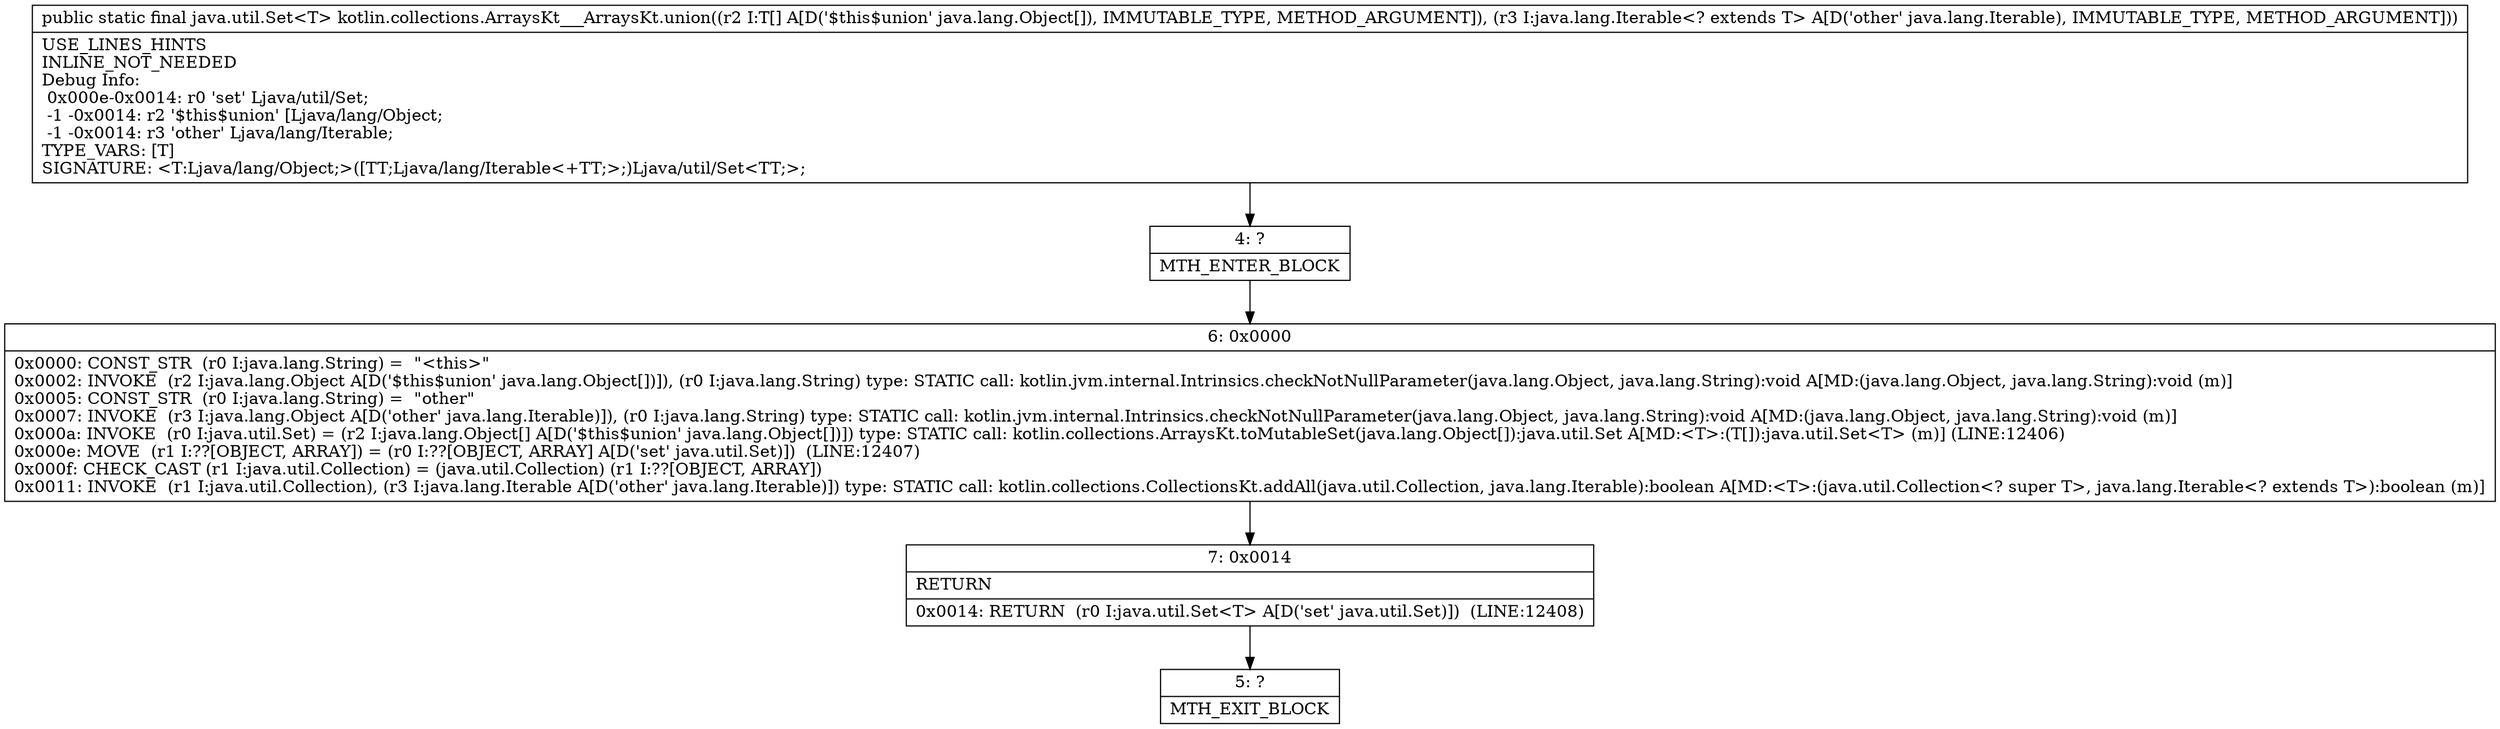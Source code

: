 digraph "CFG forkotlin.collections.ArraysKt___ArraysKt.union([Ljava\/lang\/Object;Ljava\/lang\/Iterable;)Ljava\/util\/Set;" {
Node_4 [shape=record,label="{4\:\ ?|MTH_ENTER_BLOCK\l}"];
Node_6 [shape=record,label="{6\:\ 0x0000|0x0000: CONST_STR  (r0 I:java.lang.String) =  \"\<this\>\" \l0x0002: INVOKE  (r2 I:java.lang.Object A[D('$this$union' java.lang.Object[])]), (r0 I:java.lang.String) type: STATIC call: kotlin.jvm.internal.Intrinsics.checkNotNullParameter(java.lang.Object, java.lang.String):void A[MD:(java.lang.Object, java.lang.String):void (m)]\l0x0005: CONST_STR  (r0 I:java.lang.String) =  \"other\" \l0x0007: INVOKE  (r3 I:java.lang.Object A[D('other' java.lang.Iterable)]), (r0 I:java.lang.String) type: STATIC call: kotlin.jvm.internal.Intrinsics.checkNotNullParameter(java.lang.Object, java.lang.String):void A[MD:(java.lang.Object, java.lang.String):void (m)]\l0x000a: INVOKE  (r0 I:java.util.Set) = (r2 I:java.lang.Object[] A[D('$this$union' java.lang.Object[])]) type: STATIC call: kotlin.collections.ArraysKt.toMutableSet(java.lang.Object[]):java.util.Set A[MD:\<T\>:(T[]):java.util.Set\<T\> (m)] (LINE:12406)\l0x000e: MOVE  (r1 I:??[OBJECT, ARRAY]) = (r0 I:??[OBJECT, ARRAY] A[D('set' java.util.Set)])  (LINE:12407)\l0x000f: CHECK_CAST (r1 I:java.util.Collection) = (java.util.Collection) (r1 I:??[OBJECT, ARRAY]) \l0x0011: INVOKE  (r1 I:java.util.Collection), (r3 I:java.lang.Iterable A[D('other' java.lang.Iterable)]) type: STATIC call: kotlin.collections.CollectionsKt.addAll(java.util.Collection, java.lang.Iterable):boolean A[MD:\<T\>:(java.util.Collection\<? super T\>, java.lang.Iterable\<? extends T\>):boolean (m)]\l}"];
Node_7 [shape=record,label="{7\:\ 0x0014|RETURN\l|0x0014: RETURN  (r0 I:java.util.Set\<T\> A[D('set' java.util.Set)])  (LINE:12408)\l}"];
Node_5 [shape=record,label="{5\:\ ?|MTH_EXIT_BLOCK\l}"];
MethodNode[shape=record,label="{public static final java.util.Set\<T\> kotlin.collections.ArraysKt___ArraysKt.union((r2 I:T[] A[D('$this$union' java.lang.Object[]), IMMUTABLE_TYPE, METHOD_ARGUMENT]), (r3 I:java.lang.Iterable\<? extends T\> A[D('other' java.lang.Iterable), IMMUTABLE_TYPE, METHOD_ARGUMENT]))  | USE_LINES_HINTS\lINLINE_NOT_NEEDED\lDebug Info:\l  0x000e\-0x0014: r0 'set' Ljava\/util\/Set;\l  \-1 \-0x0014: r2 '$this$union' [Ljava\/lang\/Object;\l  \-1 \-0x0014: r3 'other' Ljava\/lang\/Iterable;\lTYPE_VARS: [T]\lSIGNATURE: \<T:Ljava\/lang\/Object;\>([TT;Ljava\/lang\/Iterable\<+TT;\>;)Ljava\/util\/Set\<TT;\>;\l}"];
MethodNode -> Node_4;Node_4 -> Node_6;
Node_6 -> Node_7;
Node_7 -> Node_5;
}

